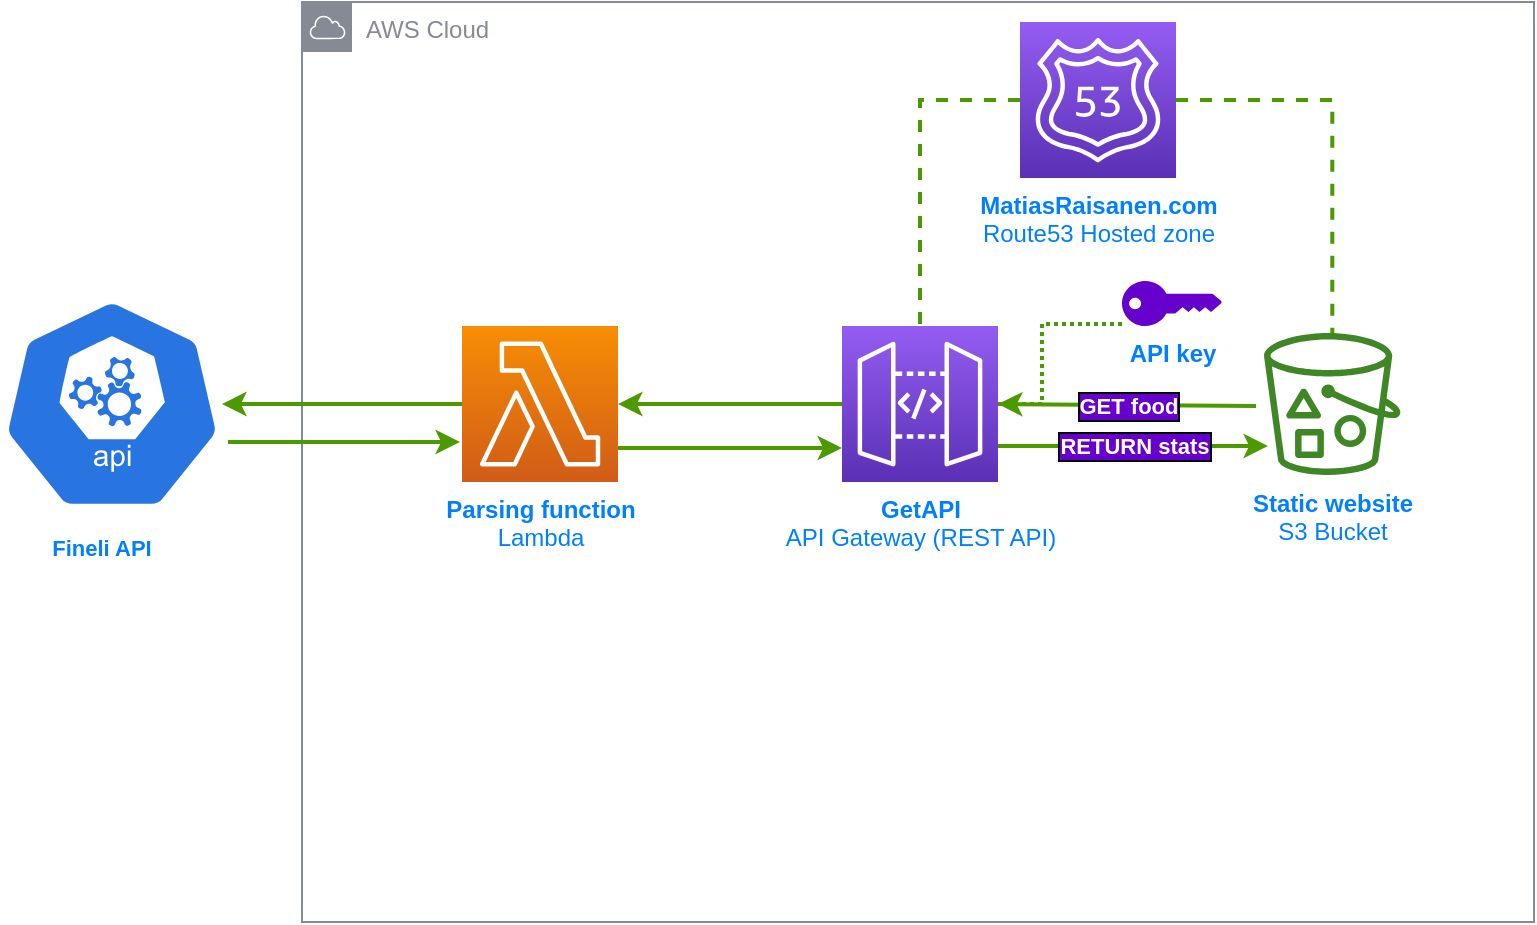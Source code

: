 <mxfile version="20.4.1" type="device"><diagram id="xwm2yCKFupjTG_3PH-Wp" name="Page-1"><mxGraphModel dx="1118" dy="625" grid="1" gridSize="10" guides="1" tooltips="1" connect="1" arrows="1" fold="1" page="1" pageScale="1" pageWidth="827" pageHeight="1169" math="0" shadow="0"><root><mxCell id="0"/><mxCell id="1" parent="0"/><mxCell id="2GJSY5aYCOrNIW1YlnAH-18" value="AWS Cloud" style="points=[[0,0],[0.25,0],[0.5,0],[0.75,0],[1,0],[1,0.25],[1,0.5],[1,0.75],[1,1],[0.75,1],[0.5,1],[0.25,1],[0,1],[0,0.75],[0,0.5],[0,0.25]];outlineConnect=0;gradientColor=none;html=1;whiteSpace=wrap;fontSize=12;fontStyle=0;container=1;pointerEvents=0;collapsible=0;recursiveResize=0;shape=mxgraph.aws4.group;grIcon=mxgraph.aws4.group_aws_cloud;strokeColor=#858B94;fillColor=none;verticalAlign=top;align=left;spacingLeft=30;fontColor=#858B94;dashed=0;" parent="1" vertex="1"><mxGeometry x="170" y="40" width="616" height="460" as="geometry"/></mxCell><mxCell id="FUTTuCsMNqx1irF7AvHP-4" value="" style="edgeStyle=orthogonalEdgeStyle;shape=connector;rounded=0;orthogonalLoop=1;jettySize=auto;html=1;labelBackgroundColor=default;strokeColor=#4D9900;strokeWidth=2;fontFamily=Helvetica;fontSize=11;fontColor=#007FFF;endArrow=none;dashed=1;dashPattern=1 1;endFill=0;" edge="1" parent="2GJSY5aYCOrNIW1YlnAH-18" source="FUTTuCsMNqx1irF7AvHP-2" target="BmDGQLYra--W-K-DoZlu-3"><mxGeometry relative="1" as="geometry"><Array as="points"><mxPoint x="370" y="161"/><mxPoint x="370" y="201"/></Array></mxGeometry></mxCell><mxCell id="LtDOuTQ39GvWO2Fx8b3P-21" value="" style="edgeStyle=orthogonalEdgeStyle;shape=connector;rounded=0;orthogonalLoop=1;jettySize=auto;html=1;labelBackgroundColor=default;strokeColor=#4D9900;strokeWidth=2;fontFamily=Helvetica;fontSize=11;fontColor=#007FFF;endArrow=classic;" parent="2GJSY5aYCOrNIW1YlnAH-18" source="BmDGQLYra--W-K-DoZlu-3" target="gthEMVS7y0xNyNdEzm3U-1" edge="1"><mxGeometry relative="1" as="geometry"/></mxCell><mxCell id="LtDOuTQ39GvWO2Fx8b3P-23" value="RETURN stats" style="edgeStyle=orthogonalEdgeStyle;shape=connector;rounded=0;orthogonalLoop=1;jettySize=auto;html=1;labelBackgroundColor=#6600CC;strokeColor=#4D9900;strokeWidth=2;fontFamily=Helvetica;fontSize=11;fontColor=#FFFFFF;endArrow=classic;labelBorderColor=default;spacingTop=0;spacingLeft=0;fontStyle=1" parent="2GJSY5aYCOrNIW1YlnAH-18" edge="1"><mxGeometry relative="1" as="geometry"><mxPoint x="348" y="222" as="sourcePoint"/><mxPoint x="483" y="222" as="targetPoint"/></mxGeometry></mxCell><mxCell id="BmDGQLYra--W-K-DoZlu-3" value="&lt;b&gt;GetAPI&lt;/b&gt;&lt;br&gt;API Gateway (REST API)" style="sketch=0;points=[[0,0,0],[0.25,0,0],[0.5,0,0],[0.75,0,0],[1,0,0],[0,1,0],[0.25,1,0],[0.5,1,0],[0.75,1,0],[1,1,0],[0,0.25,0],[0,0.5,0],[0,0.75,0],[1,0.25,0],[1,0.5,0],[1,0.75,0]];outlineConnect=0;fontColor=#007FFF;gradientColor=#945DF2;gradientDirection=north;fillColor=#5A30B5;strokeColor=#ffffff;dashed=0;verticalLabelPosition=bottom;verticalAlign=top;align=center;fontSize=12;fontStyle=0;aspect=fixed;shape=mxgraph.aws4.resourceIcon;resIcon=mxgraph.aws4.api_gateway;html=1;labelPosition=center;" parent="2GJSY5aYCOrNIW1YlnAH-18" vertex="1"><mxGeometry x="270" y="162" width="78" height="78" as="geometry"/></mxCell><mxCell id="LtDOuTQ39GvWO2Fx8b3P-22" value="" style="edgeStyle=orthogonalEdgeStyle;shape=connector;rounded=0;orthogonalLoop=1;jettySize=auto;html=1;labelBackgroundColor=default;strokeColor=#4D9900;strokeWidth=2;fontFamily=Helvetica;fontSize=11;fontColor=#007FFF;endArrow=classic;" parent="2GJSY5aYCOrNIW1YlnAH-18" edge="1"><mxGeometry relative="1" as="geometry"><mxPoint x="158" y="223" as="sourcePoint"/><mxPoint x="270" y="223" as="targetPoint"/></mxGeometry></mxCell><mxCell id="gthEMVS7y0xNyNdEzm3U-1" value="&lt;b&gt;Parsing function&lt;/b&gt;&lt;br&gt;Lambda" style="sketch=0;points=[[0,0,0],[0.25,0,0],[0.5,0,0],[0.75,0,0],[1,0,0],[0,1,0],[0.25,1,0],[0.5,1,0],[0.75,1,0],[1,1,0],[0,0.25,0],[0,0.5,0],[0,0.75,0],[1,0.25,0],[1,0.5,0],[1,0.75,0]];outlineConnect=0;fontColor=#007FFF;gradientColor=#F78E04;gradientDirection=north;fillColor=#D05C17;strokeColor=#ffffff;dashed=0;verticalLabelPosition=bottom;verticalAlign=top;align=center;fontSize=12;fontStyle=0;aspect=fixed;shape=mxgraph.aws4.resourceIcon;resIcon=mxgraph.aws4.lambda;html=1;" parent="2GJSY5aYCOrNIW1YlnAH-18" vertex="1"><mxGeometry x="80" y="162" width="78" height="78" as="geometry"/></mxCell><mxCell id="-xcAe9-d7gHpZYY9VSKh-9" value="&lt;b&gt;Static website&lt;/b&gt;&lt;br&gt;S3 Bucket" style="sketch=0;outlineConnect=0;fontColor=#007FFF;gradientColor=none;fillColor=#3F8624;strokeColor=none;dashed=0;verticalLabelPosition=bottom;verticalAlign=top;align=center;fontSize=12;fontStyle=0;aspect=fixed;pointerEvents=1;shape=mxgraph.aws4.bucket_with_objects;html=1;" parent="2GJSY5aYCOrNIW1YlnAH-18" vertex="1"><mxGeometry x="481" y="165.5" width="68.27" height="71" as="geometry"/></mxCell><mxCell id="LtDOuTQ39GvWO2Fx8b3P-20" value="GET food" style="endArrow=classic;html=1;rounded=0;labelBackgroundColor=#6600CC;strokeColor=#4D9900;strokeWidth=2;fontFamily=Helvetica;fontSize=11;fontColor=#FFFFFF;shape=connector;entryX=1;entryY=0.5;entryDx=0;entryDy=0;entryPerimeter=0;labelBorderColor=default;fontStyle=1" parent="2GJSY5aYCOrNIW1YlnAH-18" target="BmDGQLYra--W-K-DoZlu-3" edge="1"><mxGeometry width="50" height="50" relative="1" as="geometry"><mxPoint x="477" y="202" as="sourcePoint"/><mxPoint x="373" y="202" as="targetPoint"/></mxGeometry></mxCell><mxCell id="LtDOuTQ39GvWO2Fx8b3P-39" value="" style="edgeStyle=orthogonalEdgeStyle;shape=connector;rounded=0;orthogonalLoop=1;jettySize=auto;html=1;labelBackgroundColor=default;strokeColor=#4D9900;strokeWidth=2;fontFamily=Helvetica;fontSize=11;fontColor=#007FFF;endArrow=classic;" parent="2GJSY5aYCOrNIW1YlnAH-18" edge="1"><mxGeometry relative="1" as="geometry"><mxPoint x="-37" y="220" as="sourcePoint"/><mxPoint x="79" y="220" as="targetPoint"/></mxGeometry></mxCell><mxCell id="FUTTuCsMNqx1irF7AvHP-2" value="&lt;b&gt;API key&lt;/b&gt;" style="points=[[0,0.5,0],[0.24,0,0],[0.5,0.28,0],[0.995,0.475,0],[0.5,0.72,0],[0.24,1,0]];verticalLabelPosition=bottom;sketch=0;html=1;verticalAlign=top;aspect=fixed;align=center;pointerEvents=1;shape=mxgraph.cisco19.key;fillColor=#6600CC;strokeColor=none;fontColor=#007FFE;" vertex="1" parent="2GJSY5aYCOrNIW1YlnAH-18"><mxGeometry x="410" y="139.5" width="50" height="22.5" as="geometry"/></mxCell><mxCell id="LtDOuTQ39GvWO2Fx8b3P-30" value="" style="edgeStyle=orthogonalEdgeStyle;rounded=0;orthogonalLoop=1;jettySize=auto;html=1;labelBackgroundColor=default;strokeColor=#4D9900;strokeWidth=2;fontFamily=Helvetica;fontSize=11;fontColor=#007FFE;endArrow=none;dashed=1;entryX=0.5;entryY=0;entryDx=0;entryDy=0;entryPerimeter=0;endFill=0;" parent="1" source="LtDOuTQ39GvWO2Fx8b3P-24" target="BmDGQLYra--W-K-DoZlu-3" edge="1"><mxGeometry relative="1" as="geometry"><mxPoint x="449" y="89" as="targetPoint"/></mxGeometry></mxCell><mxCell id="LtDOuTQ39GvWO2Fx8b3P-32" value="" style="edgeStyle=orthogonalEdgeStyle;shape=connector;rounded=0;orthogonalLoop=1;jettySize=auto;html=1;labelBackgroundColor=default;strokeColor=#4D9900;strokeWidth=2;fontFamily=Helvetica;fontSize=11;fontColor=#007FFE;endArrow=none;endFill=0;dashed=1;" parent="1" source="LtDOuTQ39GvWO2Fx8b3P-24" target="-xcAe9-d7gHpZYY9VSKh-9" edge="1"><mxGeometry relative="1" as="geometry"><mxPoint x="666" y="89" as="targetPoint"/></mxGeometry></mxCell><mxCell id="LtDOuTQ39GvWO2Fx8b3P-24" value="&lt;font color=&quot;#007ffe&quot;&gt;&lt;b&gt;MatiasRaisanen.com&lt;/b&gt;&lt;br&gt;Route53 Hosted zone&lt;br&gt;&lt;/font&gt;" style="sketch=0;points=[[0,0,0],[0.25,0,0],[0.5,0,0],[0.75,0,0],[1,0,0],[0,1,0],[0.25,1,0],[0.5,1,0],[0.75,1,0],[1,1,0],[0,0.25,0],[0,0.5,0],[0,0.75,0],[1,0.25,0],[1,0.5,0],[1,0.75,0]];outlineConnect=0;fontColor=#232F3E;gradientColor=#945DF2;gradientDirection=north;fillColor=#5A30B5;strokeColor=#ffffff;dashed=0;verticalLabelPosition=bottom;verticalAlign=top;align=center;html=1;fontSize=12;fontStyle=0;aspect=fixed;shape=mxgraph.aws4.resourceIcon;resIcon=mxgraph.aws4.route_53;fontFamily=Helvetica;" parent="1" vertex="1"><mxGeometry x="529" y="50" width="78" height="78" as="geometry"/></mxCell><mxCell id="LtDOuTQ39GvWO2Fx8b3P-35" value="" style="edgeStyle=orthogonalEdgeStyle;shape=connector;rounded=0;orthogonalLoop=1;jettySize=auto;html=1;labelBackgroundColor=default;strokeColor=#4D9900;strokeWidth=2;fontFamily=Helvetica;fontSize=11;fontColor=#007FFE;endArrow=none;endFill=0;startArrow=classic;startFill=1;" parent="1" source="LtDOuTQ39GvWO2Fx8b3P-33" target="gthEMVS7y0xNyNdEzm3U-1" edge="1"><mxGeometry relative="1" as="geometry"><mxPoint x="165" y="244" as="targetPoint"/></mxGeometry></mxCell><mxCell id="LtDOuTQ39GvWO2Fx8b3P-33" value="" style="sketch=0;html=1;dashed=0;whitespace=wrap;fillColor=#2875E2;strokeColor=#ffffff;points=[[0.005,0.63,0],[0.1,0.2,0],[0.9,0.2,0],[0.5,0,0],[0.995,0.63,0],[0.72,0.99,0],[0.5,1,0],[0.28,0.99,0]];shape=mxgraph.kubernetes.icon;prIcon=api;fontFamily=Helvetica;fontSize=11;fontColor=#007FFE;" parent="1" vertex="1"><mxGeometry x="20" y="184.5" width="110" height="113" as="geometry"/></mxCell><mxCell id="LtDOuTQ39GvWO2Fx8b3P-36" value="Fineli API&lt;br&gt;" style="text;html=1;strokeColor=none;fillColor=none;align=center;verticalAlign=middle;whiteSpace=wrap;rounded=0;fontFamily=Helvetica;fontSize=11;fontColor=#007FFE;fontStyle=1" parent="1" vertex="1"><mxGeometry x="40" y="297.5" width="60" height="30" as="geometry"/></mxCell></root></mxGraphModel></diagram></mxfile>